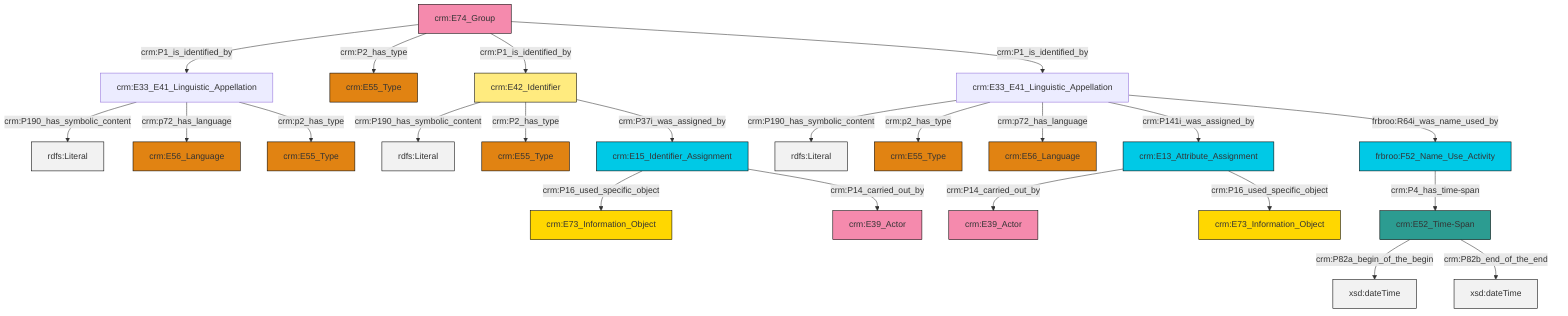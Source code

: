 graph TD
classDef Literal fill:#f2f2f2,stroke:#000000;
classDef CRM_Entity fill:#FFFFFF,stroke:#000000;
classDef Temporal_Entity fill:#00C9E6, stroke:#000000;
classDef Type fill:#E18312, stroke:#000000;
classDef Time-Span fill:#2C9C91, stroke:#000000;
classDef Appellation fill:#FFEB7F, stroke:#000000;
classDef Place fill:#008836, stroke:#000000;
classDef Persistent_Item fill:#B266B2, stroke:#000000;
classDef Conceptual_Object fill:#FFD700, stroke:#000000;
classDef Physical_Thing fill:#D2B48C, stroke:#000000;
classDef Actor fill:#f58aad, stroke:#000000;
classDef PC_Classes fill:#4ce600, stroke:#000000;
classDef Multi fill:#cccccc,stroke:#000000;

0["crm:E74_Group"]:::Actor -->|crm:P1_is_identified_by| 1["crm:E33_E41_Linguistic_Appellation"]:::Default
10["crm:E52_Time-Span"]:::Time-Span -->|crm:P82a_begin_of_the_begin| 11[xsd:dateTime]:::Literal
12["frbroo:F52_Name_Use_Activity"]:::Temporal_Entity -->|crm:P4_has_time-span| 10["crm:E52_Time-Span"]:::Time-Span
4["crm:E13_Attribute_Assignment"]:::Temporal_Entity -->|crm:P14_carried_out_by| 17["crm:E39_Actor"]:::Actor
1["crm:E33_E41_Linguistic_Appellation"]:::Default -->|crm:P190_has_symbolic_content| 18[rdfs:Literal]:::Literal
0["crm:E74_Group"]:::Actor -->|crm:P2_has_type| 20["crm:E55_Type"]:::Type
0["crm:E74_Group"]:::Actor -->|crm:P1_is_identified_by| 21["crm:E42_Identifier"]:::Appellation
22["crm:E15_Identifier_Assignment"]:::Temporal_Entity -->|crm:P16_used_specific_object| 23["crm:E73_Information_Object"]:::Conceptual_Object
0["crm:E74_Group"]:::Actor -->|crm:P1_is_identified_by| 24["crm:E33_E41_Linguistic_Appellation"]:::Default
24["crm:E33_E41_Linguistic_Appellation"]:::Default -->|crm:P190_has_symbolic_content| 26[rdfs:Literal]:::Literal
21["crm:E42_Identifier"]:::Appellation -->|crm:P190_has_symbolic_content| 27[rdfs:Literal]:::Literal
24["crm:E33_E41_Linguistic_Appellation"]:::Default -->|crm:p2_has_type| 2["crm:E55_Type"]:::Type
1["crm:E33_E41_Linguistic_Appellation"]:::Default -->|crm:p72_has_language| 6["crm:E56_Language"]:::Type
22["crm:E15_Identifier_Assignment"]:::Temporal_Entity -->|crm:P14_carried_out_by| 32["crm:E39_Actor"]:::Actor
10["crm:E52_Time-Span"]:::Time-Span -->|crm:P82b_end_of_the_end| 34[xsd:dateTime]:::Literal
21["crm:E42_Identifier"]:::Appellation -->|crm:P2_has_type| 29["crm:E55_Type"]:::Type
21["crm:E42_Identifier"]:::Appellation -->|crm:P37i_was_assigned_by| 22["crm:E15_Identifier_Assignment"]:::Temporal_Entity
1["crm:E33_E41_Linguistic_Appellation"]:::Default -->|crm:p2_has_type| 8["crm:E55_Type"]:::Type
24["crm:E33_E41_Linguistic_Appellation"]:::Default -->|crm:p72_has_language| 13["crm:E56_Language"]:::Type
4["crm:E13_Attribute_Assignment"]:::Temporal_Entity -->|crm:P16_used_specific_object| 15["crm:E73_Information_Object"]:::Conceptual_Object
24["crm:E33_E41_Linguistic_Appellation"]:::Default -->|crm:P141i_was_assigned_by| 4["crm:E13_Attribute_Assignment"]:::Temporal_Entity
24["crm:E33_E41_Linguistic_Appellation"]:::Default -->|frbroo:R64i_was_name_used_by| 12["frbroo:F52_Name_Use_Activity"]:::Temporal_Entity